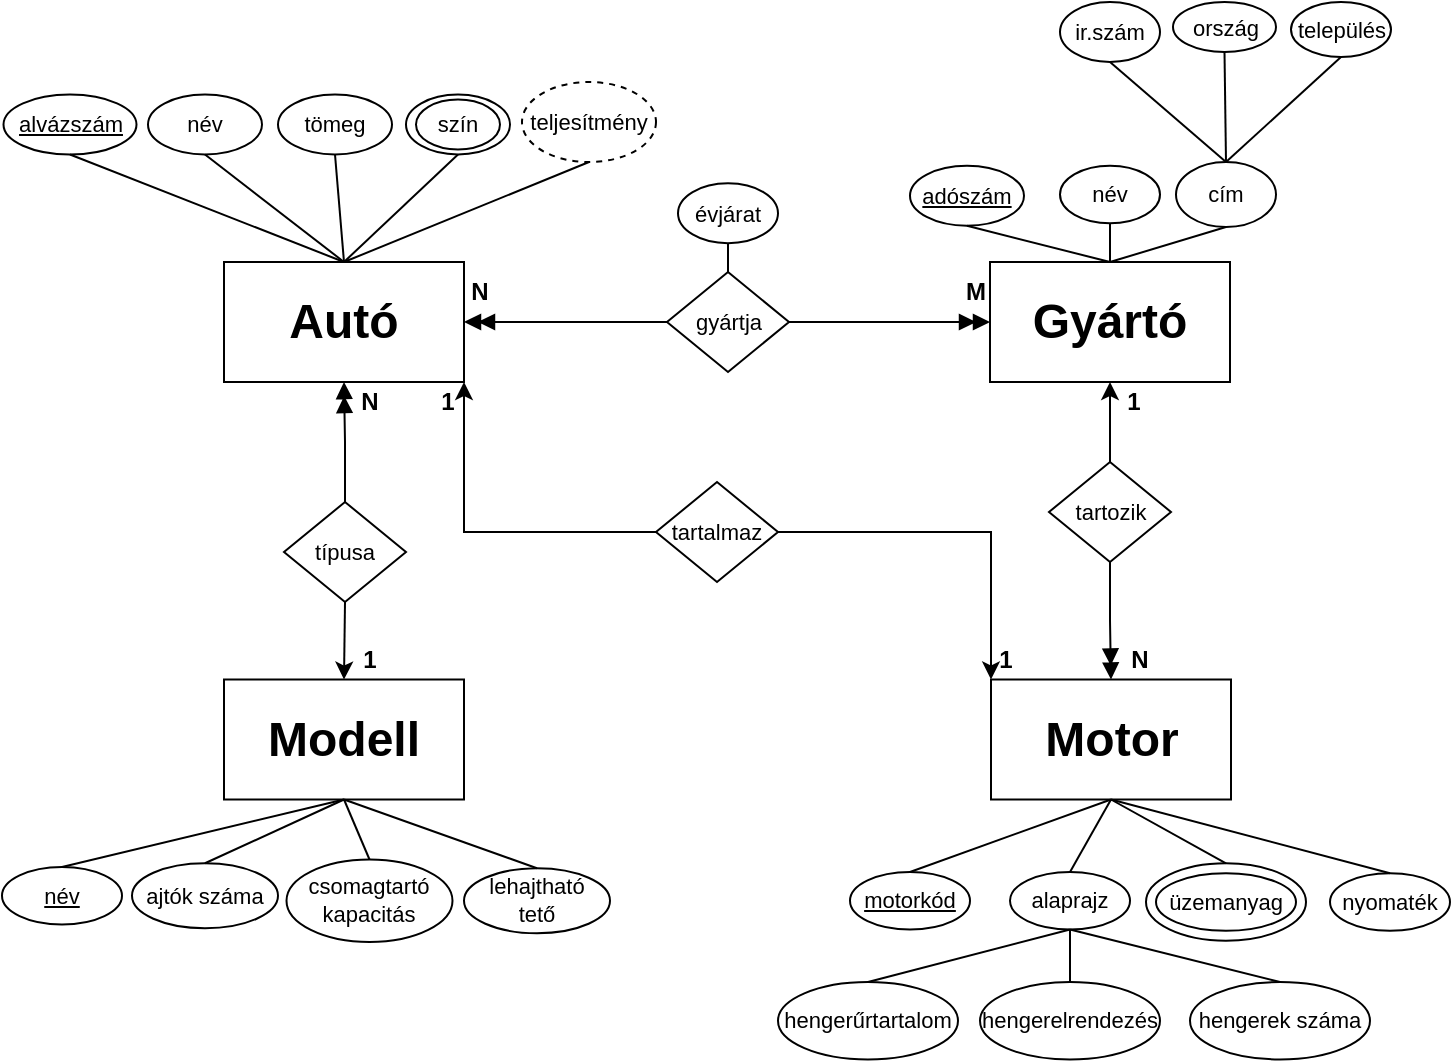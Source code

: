 <mxfile version="20.5.3" type="device"><diagram id="6uvxvnLpyfJakP0GRwm8" name="1 oldal"><mxGraphModel dx="813" dy="454" grid="1" gridSize="10" guides="1" tooltips="1" connect="1" arrows="1" fold="1" page="1" pageScale="1" pageWidth="3300" pageHeight="4681" math="0" shadow="0"><root><mxCell id="0"/><mxCell id="1" parent="0"/><mxCell id="7O3TtF4ovIjHalcOjlLO-1" value="&lt;b&gt;&lt;font style=&quot;font-size: 24px;&quot;&gt;Autó&lt;/font&gt;&lt;/b&gt;" style="rounded=0;whiteSpace=wrap;html=1;fillColor=none;" parent="1" vertex="1"><mxGeometry x="1307" y="890" width="120" height="60" as="geometry"/></mxCell><mxCell id="7O3TtF4ovIjHalcOjlLO-2" value="&lt;b&gt;&lt;font style=&quot;font-size: 24px;&quot;&gt;Gyártó&lt;/font&gt;&lt;/b&gt;" style="rounded=0;whiteSpace=wrap;html=1;fillColor=none;" parent="1" vertex="1"><mxGeometry x="1690" y="890" width="120" height="60" as="geometry"/></mxCell><mxCell id="7O3TtF4ovIjHalcOjlLO-3" value="&lt;b&gt;&lt;font style=&quot;font-size: 24px;&quot;&gt;Modell&lt;/font&gt;&lt;/b&gt;" style="rounded=0;whiteSpace=wrap;html=1;fillColor=none;" parent="1" vertex="1"><mxGeometry x="1307" y="1098.75" width="120" height="60" as="geometry"/></mxCell><mxCell id="7O3TtF4ovIjHalcOjlLO-4" value="&lt;b&gt;&lt;font style=&quot;font-size: 24px;&quot;&gt;Motor&lt;/font&gt;&lt;/b&gt;" style="rounded=0;whiteSpace=wrap;html=1;fillColor=none;" parent="1" vertex="1"><mxGeometry x="1690.5" y="1098.75" width="120" height="60" as="geometry"/></mxCell><mxCell id="7O3TtF4ovIjHalcOjlLO-7" style="edgeStyle=orthogonalEdgeStyle;rounded=0;orthogonalLoop=1;jettySize=auto;html=1;exitX=0.5;exitY=1;exitDx=0;exitDy=0;entryX=0.5;entryY=0;entryDx=0;entryDy=0;fontSize=11;" parent="1" source="7O3TtF4ovIjHalcOjlLO-12" target="7O3TtF4ovIjHalcOjlLO-3" edge="1"><mxGeometry relative="1" as="geometry"><mxPoint x="1533" y="1030" as="sourcePoint"/></mxGeometry></mxCell><mxCell id="7O3TtF4ovIjHalcOjlLO-8" style="edgeStyle=orthogonalEdgeStyle;rounded=0;orthogonalLoop=1;jettySize=auto;html=1;exitX=0.5;exitY=0;exitDx=0;exitDy=0;entryX=0.5;entryY=1;entryDx=0;entryDy=0;fontSize=11;endArrow=doubleBlock;endFill=1;" parent="1" source="7O3TtF4ovIjHalcOjlLO-12" target="7O3TtF4ovIjHalcOjlLO-1" edge="1"><mxGeometry relative="1" as="geometry"><mxPoint x="1533" y="980" as="sourcePoint"/></mxGeometry></mxCell><mxCell id="7O3TtF4ovIjHalcOjlLO-20" style="edgeStyle=orthogonalEdgeStyle;rounded=0;orthogonalLoop=1;jettySize=auto;html=1;exitX=1;exitY=0.5;exitDx=0;exitDy=0;entryX=0;entryY=0;entryDx=0;entryDy=0;fontSize=11;endArrow=classic;endFill=1;" parent="1" source="7O3TtF4ovIjHalcOjlLO-10" target="7O3TtF4ovIjHalcOjlLO-4" edge="1"><mxGeometry relative="1" as="geometry"/></mxCell><mxCell id="7O3TtF4ovIjHalcOjlLO-21" style="edgeStyle=orthogonalEdgeStyle;rounded=0;orthogonalLoop=1;jettySize=auto;html=1;exitX=0;exitY=0.5;exitDx=0;exitDy=0;entryX=1;entryY=1;entryDx=0;entryDy=0;fontSize=11;endArrow=classic;endFill=1;" parent="1" source="7O3TtF4ovIjHalcOjlLO-10" target="7O3TtF4ovIjHalcOjlLO-1" edge="1"><mxGeometry relative="1" as="geometry"/></mxCell><mxCell id="7O3TtF4ovIjHalcOjlLO-10" value="tartalmaz" style="rhombus;whiteSpace=wrap;html=1;fontSize=11;fillColor=none;" parent="1" vertex="1"><mxGeometry x="1523" y="1000" width="61" height="50" as="geometry"/></mxCell><mxCell id="7O3TtF4ovIjHalcOjlLO-12" value="típusa" style="rhombus;whiteSpace=wrap;html=1;fontSize=11;fillColor=none;" parent="1" vertex="1"><mxGeometry x="1337" y="1010" width="61" height="50" as="geometry"/></mxCell><mxCell id="7O3TtF4ovIjHalcOjlLO-15" style="edgeStyle=orthogonalEdgeStyle;rounded=0;orthogonalLoop=1;jettySize=auto;html=1;exitX=0.5;exitY=1;exitDx=0;exitDy=0;entryX=0.5;entryY=0;entryDx=0;entryDy=0;fontSize=11;endArrow=doubleBlock;endFill=1;" parent="1" source="7O3TtF4ovIjHalcOjlLO-13" target="7O3TtF4ovIjHalcOjlLO-4" edge="1"><mxGeometry relative="1" as="geometry"/></mxCell><mxCell id="7O3TtF4ovIjHalcOjlLO-16" style="edgeStyle=orthogonalEdgeStyle;rounded=0;orthogonalLoop=1;jettySize=auto;html=1;exitX=0.5;exitY=0;exitDx=0;exitDy=0;entryX=0.5;entryY=1;entryDx=0;entryDy=0;fontSize=11;endArrow=classic;endFill=1;" parent="1" source="7O3TtF4ovIjHalcOjlLO-13" target="7O3TtF4ovIjHalcOjlLO-2" edge="1"><mxGeometry relative="1" as="geometry"/></mxCell><mxCell id="7O3TtF4ovIjHalcOjlLO-13" value="tartozik" style="rhombus;whiteSpace=wrap;html=1;fontSize=11;fillColor=none;" parent="1" vertex="1"><mxGeometry x="1719.5" y="990" width="61" height="50" as="geometry"/></mxCell><mxCell id="7O3TtF4ovIjHalcOjlLO-17" style="rounded=0;orthogonalLoop=1;jettySize=auto;html=1;exitX=0;exitY=0.5;exitDx=0;exitDy=0;entryX=1;entryY=0.5;entryDx=0;entryDy=0;fontSize=11;endArrow=doubleBlock;endFill=1;" parent="1" source="7O3TtF4ovIjHalcOjlLO-14" target="7O3TtF4ovIjHalcOjlLO-1" edge="1"><mxGeometry relative="1" as="geometry"><mxPoint x="1546" y="906.88" as="sourcePoint"/></mxGeometry></mxCell><mxCell id="7O3TtF4ovIjHalcOjlLO-18" style="edgeStyle=orthogonalEdgeStyle;rounded=0;orthogonalLoop=1;jettySize=auto;html=1;exitX=1;exitY=0.5;exitDx=0;exitDy=0;entryX=0;entryY=0.5;entryDx=0;entryDy=0;fontSize=11;endArrow=doubleBlock;endFill=1;" parent="1" source="7O3TtF4ovIjHalcOjlLO-14" target="7O3TtF4ovIjHalcOjlLO-2" edge="1"><mxGeometry relative="1" as="geometry"/></mxCell><mxCell id="7O3TtF4ovIjHalcOjlLO-14" value="gyártja" style="rhombus;whiteSpace=wrap;html=1;fontSize=11;fillColor=none;" parent="1" vertex="1"><mxGeometry x="1528.5" y="895" width="61" height="50" as="geometry"/></mxCell><mxCell id="7O3TtF4ovIjHalcOjlLO-23" style="edgeStyle=none;rounded=0;orthogonalLoop=1;jettySize=auto;html=1;exitX=0.5;exitY=1;exitDx=0;exitDy=0;entryX=0.5;entryY=0;entryDx=0;entryDy=0;fontSize=11;endArrow=none;endFill=0;" parent="1" source="7O3TtF4ovIjHalcOjlLO-22" target="7O3TtF4ovIjHalcOjlLO-1" edge="1"><mxGeometry relative="1" as="geometry"/></mxCell><mxCell id="7O3TtF4ovIjHalcOjlLO-22" value="&lt;u&gt;alvázszám&lt;/u&gt;" style="ellipse;whiteSpace=wrap;html=1;fontSize=11;fillColor=none;" parent="1" vertex="1"><mxGeometry x="1196.75" y="806.26" width="66.5" height="30" as="geometry"/></mxCell><mxCell id="7O3TtF4ovIjHalcOjlLO-33" style="edgeStyle=none;rounded=0;orthogonalLoop=1;jettySize=auto;html=1;exitX=0.5;exitY=1;exitDx=0;exitDy=0;fontSize=11;endArrow=none;endFill=0;entryX=0.5;entryY=0;entryDx=0;entryDy=0;" parent="1" source="7O3TtF4ovIjHalcOjlLO-24" target="7O3TtF4ovIjHalcOjlLO-1" edge="1"><mxGeometry relative="1" as="geometry"><mxPoint x="1367" y="856.88" as="targetPoint"/></mxGeometry></mxCell><mxCell id="7O3TtF4ovIjHalcOjlLO-24" value="szín" style="ellipse;whiteSpace=wrap;html=1;fontSize=11;fillColor=none;" parent="1" vertex="1"><mxGeometry x="1398" y="806.26" width="52" height="30" as="geometry"/></mxCell><mxCell id="7O3TtF4ovIjHalcOjlLO-26" value="" style="ellipse;whiteSpace=wrap;html=1;fontSize=11;fillColor=none;" parent="1" vertex="1"><mxGeometry x="1403" y="808.76" width="42" height="25" as="geometry"/></mxCell><mxCell id="7O3TtF4ovIjHalcOjlLO-32" style="edgeStyle=none;rounded=0;orthogonalLoop=1;jettySize=auto;html=1;exitX=0.5;exitY=1;exitDx=0;exitDy=0;fontSize=11;endArrow=none;endFill=0;entryX=0.5;entryY=0;entryDx=0;entryDy=0;" parent="1" source="7O3TtF4ovIjHalcOjlLO-27" target="7O3TtF4ovIjHalcOjlLO-1" edge="1"><mxGeometry relative="1" as="geometry"><mxPoint x="1367" y="856.88" as="targetPoint"/></mxGeometry></mxCell><mxCell id="7O3TtF4ovIjHalcOjlLO-27" value="teljesítmény" style="ellipse;whiteSpace=wrap;html=1;fontSize=11;fillColor=none;dashed=1;" parent="1" vertex="1"><mxGeometry x="1456" y="800.01" width="67" height="40" as="geometry"/></mxCell><mxCell id="7O3TtF4ovIjHalcOjlLO-31" style="edgeStyle=none;rounded=0;orthogonalLoop=1;jettySize=auto;html=1;exitX=0.5;exitY=1;exitDx=0;exitDy=0;fontSize=11;endArrow=none;endFill=0;entryX=0.5;entryY=0;entryDx=0;entryDy=0;" parent="1" source="7O3TtF4ovIjHalcOjlLO-29" target="7O3TtF4ovIjHalcOjlLO-1" edge="1"><mxGeometry relative="1" as="geometry"><mxPoint x="1367" y="856.88" as="targetPoint"/><mxPoint x="1412.907" y="802.518" as="sourcePoint"/></mxGeometry></mxCell><mxCell id="7O3TtF4ovIjHalcOjlLO-29" value="tömeg" style="ellipse;whiteSpace=wrap;html=1;fontSize=11;fillColor=none;" parent="1" vertex="1"><mxGeometry x="1334" y="806.26" width="57" height="30" as="geometry"/></mxCell><mxCell id="7O3TtF4ovIjHalcOjlLO-35" style="edgeStyle=none;rounded=0;orthogonalLoop=1;jettySize=auto;html=1;exitX=0.5;exitY=1;exitDx=0;exitDy=0;entryX=0.5;entryY=0;entryDx=0;entryDy=0;fontSize=11;endArrow=none;endFill=0;" parent="1" source="7O3TtF4ovIjHalcOjlLO-34" target="7O3TtF4ovIjHalcOjlLO-14" edge="1"><mxGeometry relative="1" as="geometry"/></mxCell><mxCell id="7O3TtF4ovIjHalcOjlLO-34" value="évjárat" style="ellipse;whiteSpace=wrap;html=1;fontSize=11;fillColor=none;" parent="1" vertex="1"><mxGeometry x="1534" y="850.63" width="50" height="30" as="geometry"/></mxCell><mxCell id="7O3TtF4ovIjHalcOjlLO-37" style="edgeStyle=none;rounded=0;orthogonalLoop=1;jettySize=auto;html=1;exitX=0.5;exitY=1;exitDx=0;exitDy=0;entryX=0.5;entryY=0;entryDx=0;entryDy=0;fontSize=11;endArrow=none;endFill=0;" parent="1" source="7O3TtF4ovIjHalcOjlLO-36" target="7O3TtF4ovIjHalcOjlLO-2" edge="1"><mxGeometry relative="1" as="geometry"/></mxCell><mxCell id="7O3TtF4ovIjHalcOjlLO-36" value="&lt;u&gt;adószám&lt;/u&gt;" style="ellipse;whiteSpace=wrap;html=1;fontSize=11;fillColor=none;" parent="1" vertex="1"><mxGeometry x="1650" y="841.88" width="57" height="30" as="geometry"/></mxCell><mxCell id="7O3TtF4ovIjHalcOjlLO-40" style="edgeStyle=none;rounded=0;orthogonalLoop=1;jettySize=auto;html=1;exitX=0.5;exitY=1;exitDx=0;exitDy=0;entryX=0.5;entryY=0;entryDx=0;entryDy=0;fontSize=11;endArrow=none;endFill=0;" parent="1" source="7O3TtF4ovIjHalcOjlLO-38" target="7O3TtF4ovIjHalcOjlLO-2" edge="1"><mxGeometry relative="1" as="geometry"/></mxCell><mxCell id="7O3TtF4ovIjHalcOjlLO-38" value="név" style="ellipse;whiteSpace=wrap;html=1;fontSize=11;fillColor=none;" parent="1" vertex="1"><mxGeometry x="1725" y="841.88" width="50" height="28.75" as="geometry"/></mxCell><mxCell id="7O3TtF4ovIjHalcOjlLO-42" style="edgeStyle=none;rounded=0;orthogonalLoop=1;jettySize=auto;html=1;exitX=0.5;exitY=1;exitDx=0;exitDy=0;entryX=0.5;entryY=0;entryDx=0;entryDy=0;fontSize=11;endArrow=none;endFill=0;" parent="1" source="7O3TtF4ovIjHalcOjlLO-41" target="7O3TtF4ovIjHalcOjlLO-2" edge="1"><mxGeometry relative="1" as="geometry"/></mxCell><mxCell id="7O3TtF4ovIjHalcOjlLO-41" value="cím" style="ellipse;whiteSpace=wrap;html=1;fontSize=11;fillColor=none;" parent="1" vertex="1"><mxGeometry x="1783" y="840.01" width="50" height="32.5" as="geometry"/></mxCell><mxCell id="7O3TtF4ovIjHalcOjlLO-50" style="edgeStyle=none;rounded=0;orthogonalLoop=1;jettySize=auto;html=1;exitX=0.5;exitY=1;exitDx=0;exitDy=0;entryX=0.5;entryY=0;entryDx=0;entryDy=0;fontSize=11;endArrow=none;endFill=0;" parent="1" source="7O3TtF4ovIjHalcOjlLO-43" target="7O3TtF4ovIjHalcOjlLO-41" edge="1"><mxGeometry relative="1" as="geometry"/></mxCell><mxCell id="7O3TtF4ovIjHalcOjlLO-43" value="ir.szám" style="ellipse;whiteSpace=wrap;html=1;fontSize=11;fillColor=none;" parent="1" vertex="1"><mxGeometry x="1725" y="760" width="50" height="30" as="geometry"/></mxCell><mxCell id="7O3TtF4ovIjHalcOjlLO-51" style="edgeStyle=none;rounded=0;orthogonalLoop=1;jettySize=auto;html=1;exitX=0.5;exitY=1;exitDx=0;exitDy=0;entryX=0.5;entryY=0;entryDx=0;entryDy=0;fontSize=11;endArrow=none;endFill=0;" parent="1" source="7O3TtF4ovIjHalcOjlLO-44" target="7O3TtF4ovIjHalcOjlLO-41" edge="1"><mxGeometry relative="1" as="geometry"/></mxCell><mxCell id="7O3TtF4ovIjHalcOjlLO-44" value="ország" style="ellipse;whiteSpace=wrap;html=1;fontSize=11;fillColor=none;" parent="1" vertex="1"><mxGeometry x="1781.5" y="760" width="51.5" height="25" as="geometry"/></mxCell><mxCell id="7O3TtF4ovIjHalcOjlLO-52" style="edgeStyle=none;rounded=0;orthogonalLoop=1;jettySize=auto;html=1;exitX=0.5;exitY=1;exitDx=0;exitDy=0;entryX=0.5;entryY=0;entryDx=0;entryDy=0;fontSize=11;endArrow=none;endFill=0;" parent="1" source="7O3TtF4ovIjHalcOjlLO-45" target="7O3TtF4ovIjHalcOjlLO-41" edge="1"><mxGeometry relative="1" as="geometry"/></mxCell><mxCell id="7O3TtF4ovIjHalcOjlLO-45" value="település" style="ellipse;whiteSpace=wrap;html=1;fontSize=11;fillColor=none;" parent="1" vertex="1"><mxGeometry x="1840.5" y="760" width="50" height="27.5" as="geometry"/></mxCell><mxCell id="7O3TtF4ovIjHalcOjlLO-46" style="edgeStyle=none;rounded=0;orthogonalLoop=1;jettySize=auto;html=1;exitX=0;exitY=1;exitDx=0;exitDy=0;fontSize=11;endArrow=none;endFill=0;" parent="1" source="7O3TtF4ovIjHalcOjlLO-44" target="7O3TtF4ovIjHalcOjlLO-44" edge="1"><mxGeometry relative="1" as="geometry"/></mxCell><mxCell id="7O3TtF4ovIjHalcOjlLO-60" style="edgeStyle=none;rounded=0;orthogonalLoop=1;jettySize=auto;html=1;exitX=0.5;exitY=0;exitDx=0;exitDy=0;entryX=0.5;entryY=1;entryDx=0;entryDy=0;fontSize=11;endArrow=none;endFill=0;" parent="1" source="7O3TtF4ovIjHalcOjlLO-53" target="7O3TtF4ovIjHalcOjlLO-4" edge="1"><mxGeometry relative="1" as="geometry"><mxPoint x="1763" y="1260.0" as="targetPoint"/></mxGeometry></mxCell><mxCell id="7O3TtF4ovIjHalcOjlLO-53" value="nyomaték" style="ellipse;whiteSpace=wrap;html=1;fontSize=11;fillColor=none;" parent="1" vertex="1"><mxGeometry x="1860" y="1195.63" width="60" height="28.75" as="geometry"/></mxCell><mxCell id="7O3TtF4ovIjHalcOjlLO-58" style="edgeStyle=none;rounded=0;orthogonalLoop=1;jettySize=auto;html=1;exitX=0.5;exitY=0;exitDx=0;exitDy=0;entryX=0.5;entryY=1;entryDx=0;entryDy=0;fontSize=11;endArrow=none;endFill=0;" parent="1" source="7O3TtF4ovIjHalcOjlLO-54" target="7O3TtF4ovIjHalcOjlLO-4" edge="1"><mxGeometry relative="1" as="geometry"><mxPoint x="1763" y="1260.0" as="targetPoint"/></mxGeometry></mxCell><mxCell id="7O3TtF4ovIjHalcOjlLO-54" value="alaprajz" style="ellipse;whiteSpace=wrap;html=1;fontSize=11;fillColor=none;" parent="1" vertex="1"><mxGeometry x="1700" y="1195" width="60" height="28.75" as="geometry"/></mxCell><mxCell id="7O3TtF4ovIjHalcOjlLO-59" style="edgeStyle=none;rounded=0;orthogonalLoop=1;jettySize=auto;html=1;exitX=0.5;exitY=0;exitDx=0;exitDy=0;fontSize=11;endArrow=none;endFill=0;entryX=0.5;entryY=1;entryDx=0;entryDy=0;" parent="1" source="7O3TtF4ovIjHalcOjlLO-55" target="7O3TtF4ovIjHalcOjlLO-4" edge="1"><mxGeometry relative="1" as="geometry"><mxPoint x="1760" y="1260" as="targetPoint"/></mxGeometry></mxCell><mxCell id="7O3TtF4ovIjHalcOjlLO-55" value="&lt;u&gt;motorkód&lt;/u&gt;" style="ellipse;whiteSpace=wrap;html=1;fontSize=11;fillColor=none;" parent="1" vertex="1"><mxGeometry x="1620" y="1195" width="60" height="28.75" as="geometry"/></mxCell><mxCell id="7O3TtF4ovIjHalcOjlLO-61" style="edgeStyle=none;rounded=0;orthogonalLoop=1;jettySize=auto;html=1;exitX=0.5;exitY=0;exitDx=0;exitDy=0;entryX=0.5;entryY=1;entryDx=0;entryDy=0;fontSize=11;endArrow=none;endFill=0;" parent="1" source="7O3TtF4ovIjHalcOjlLO-56" target="7O3TtF4ovIjHalcOjlLO-4" edge="1"><mxGeometry relative="1" as="geometry"><mxPoint x="1763" y="1260.0" as="targetPoint"/></mxGeometry></mxCell><mxCell id="7O3TtF4ovIjHalcOjlLO-56" value="üzemanyag" style="ellipse;whiteSpace=wrap;html=1;fontSize=11;fillColor=none;" parent="1" vertex="1"><mxGeometry x="1768" y="1190.63" width="80" height="38.75" as="geometry"/></mxCell><mxCell id="7O3TtF4ovIjHalcOjlLO-57" value="" style="ellipse;whiteSpace=wrap;html=1;fontSize=11;fillColor=none;" parent="1" vertex="1"><mxGeometry x="1773" y="1195.63" width="70" height="28.75" as="geometry"/></mxCell><mxCell id="7O3TtF4ovIjHalcOjlLO-67" style="edgeStyle=none;rounded=0;orthogonalLoop=1;jettySize=auto;html=1;exitX=0.5;exitY=0;exitDx=0;exitDy=0;entryX=0.5;entryY=1;entryDx=0;entryDy=0;fontSize=11;endArrow=none;endFill=0;" parent="1" source="7O3TtF4ovIjHalcOjlLO-62" target="7O3TtF4ovIjHalcOjlLO-54" edge="1"><mxGeometry relative="1" as="geometry"/></mxCell><mxCell id="7O3TtF4ovIjHalcOjlLO-62" value="hengerűrtartalom" style="ellipse;whiteSpace=wrap;html=1;fontSize=11;fillColor=none;" parent="1" vertex="1"><mxGeometry x="1584" y="1250" width="90" height="38.75" as="geometry"/></mxCell><mxCell id="7O3TtF4ovIjHalcOjlLO-68" style="edgeStyle=none;rounded=0;orthogonalLoop=1;jettySize=auto;html=1;exitX=0.5;exitY=0;exitDx=0;exitDy=0;entryX=0.5;entryY=1;entryDx=0;entryDy=0;fontSize=11;endArrow=none;endFill=0;" parent="1" source="7O3TtF4ovIjHalcOjlLO-63" target="7O3TtF4ovIjHalcOjlLO-54" edge="1"><mxGeometry relative="1" as="geometry"/></mxCell><mxCell id="7O3TtF4ovIjHalcOjlLO-63" value="hengerek száma" style="ellipse;whiteSpace=wrap;html=1;fontSize=11;fillColor=none;" parent="1" vertex="1"><mxGeometry x="1790" y="1250" width="90" height="38.75" as="geometry"/></mxCell><mxCell id="7O3TtF4ovIjHalcOjlLO-65" style="edgeStyle=none;rounded=0;orthogonalLoop=1;jettySize=auto;html=1;exitX=0.5;exitY=0;exitDx=0;exitDy=0;entryX=0.5;entryY=1;entryDx=0;entryDy=0;fontSize=11;endArrow=none;endFill=0;" parent="1" source="7O3TtF4ovIjHalcOjlLO-64" target="7O3TtF4ovIjHalcOjlLO-54" edge="1"><mxGeometry relative="1" as="geometry"/></mxCell><mxCell id="7O3TtF4ovIjHalcOjlLO-64" value="hengerelrendezés" style="ellipse;whiteSpace=wrap;html=1;fontSize=11;fillColor=none;" parent="1" vertex="1"><mxGeometry x="1685" y="1250" width="90" height="38.75" as="geometry"/></mxCell><mxCell id="7O3TtF4ovIjHalcOjlLO-73" style="edgeStyle=none;rounded=0;orthogonalLoop=1;jettySize=auto;html=1;exitX=0.5;exitY=0;exitDx=0;exitDy=0;entryX=0.5;entryY=1;entryDx=0;entryDy=0;fontSize=11;endArrow=none;endFill=0;" parent="1" source="7O3TtF4ovIjHalcOjlLO-69" target="7O3TtF4ovIjHalcOjlLO-3" edge="1"><mxGeometry relative="1" as="geometry"/></mxCell><mxCell id="7O3TtF4ovIjHalcOjlLO-69" value="&lt;u&gt;név&lt;/u&gt;" style="ellipse;whiteSpace=wrap;html=1;fontSize=11;fillColor=none;" parent="1" vertex="1"><mxGeometry x="1196" y="1192.5" width="60" height="28.75" as="geometry"/></mxCell><mxCell id="7O3TtF4ovIjHalcOjlLO-74" style="edgeStyle=none;rounded=0;orthogonalLoop=1;jettySize=auto;html=1;exitX=0.5;exitY=0;exitDx=0;exitDy=0;entryX=0.5;entryY=1;entryDx=0;entryDy=0;fontSize=11;endArrow=none;endFill=0;" parent="1" source="7O3TtF4ovIjHalcOjlLO-70" target="7O3TtF4ovIjHalcOjlLO-3" edge="1"><mxGeometry relative="1" as="geometry"/></mxCell><mxCell id="7O3TtF4ovIjHalcOjlLO-70" value="ajtók száma" style="ellipse;whiteSpace=wrap;html=1;fontSize=11;fillColor=none;" parent="1" vertex="1"><mxGeometry x="1261" y="1190.63" width="73" height="32.5" as="geometry"/></mxCell><mxCell id="7O3TtF4ovIjHalcOjlLO-75" style="edgeStyle=none;rounded=0;orthogonalLoop=1;jettySize=auto;html=1;exitX=0.5;exitY=0;exitDx=0;exitDy=0;entryX=0.5;entryY=1;entryDx=0;entryDy=0;fontSize=11;endArrow=none;endFill=0;" parent="1" source="7O3TtF4ovIjHalcOjlLO-71" target="7O3TtF4ovIjHalcOjlLO-3" edge="1"><mxGeometry relative="1" as="geometry"/></mxCell><mxCell id="7O3TtF4ovIjHalcOjlLO-71" value="csomagtartó kapacitás" style="ellipse;whiteSpace=wrap;html=1;fontSize=11;fillColor=none;" parent="1" vertex="1"><mxGeometry x="1338.25" y="1188.75" width="83" height="41.25" as="geometry"/></mxCell><mxCell id="7O3TtF4ovIjHalcOjlLO-76" style="edgeStyle=none;rounded=0;orthogonalLoop=1;jettySize=auto;html=1;exitX=0.5;exitY=0;exitDx=0;exitDy=0;entryX=0.5;entryY=1;entryDx=0;entryDy=0;fontSize=11;endArrow=none;endFill=0;" parent="1" source="7O3TtF4ovIjHalcOjlLO-72" target="7O3TtF4ovIjHalcOjlLO-3" edge="1"><mxGeometry relative="1" as="geometry"/></mxCell><mxCell id="7O3TtF4ovIjHalcOjlLO-72" value="lehajtható&lt;br&gt;tető" style="ellipse;whiteSpace=wrap;html=1;fontSize=11;fillColor=none;" parent="1" vertex="1"><mxGeometry x="1427" y="1193.13" width="73" height="32.5" as="geometry"/></mxCell><mxCell id="pERNTi2Of8O12g_0GRCx-4" value="&lt;b&gt;1&lt;/b&gt;" style="rounded=0;whiteSpace=wrap;html=1;strokeColor=none;fillColor=none;" parent="1" vertex="1"><mxGeometry x="1371.75" y="1078.75" width="16" height="20" as="geometry"/></mxCell><mxCell id="pERNTi2Of8O12g_0GRCx-5" value="&lt;b&gt;1&lt;/b&gt;" style="rounded=0;whiteSpace=wrap;html=1;strokeColor=none;fillColor=none;" parent="1" vertex="1"><mxGeometry x="1411" y="950" width="16" height="20" as="geometry"/></mxCell><mxCell id="pERNTi2Of8O12g_0GRCx-6" value="&lt;b&gt;1&lt;/b&gt;" style="rounded=0;whiteSpace=wrap;html=1;strokeColor=none;fillColor=none;" parent="1" vertex="1"><mxGeometry x="1690" y="1078.75" width="16" height="20" as="geometry"/></mxCell><mxCell id="pERNTi2Of8O12g_0GRCx-7" value="&lt;b&gt;1&lt;/b&gt;" style="rounded=0;whiteSpace=wrap;html=1;strokeColor=none;fillColor=none;" parent="1" vertex="1"><mxGeometry x="1753.5" y="950" width="16" height="20" as="geometry"/></mxCell><mxCell id="pERNTi2Of8O12g_0GRCx-8" value="&lt;b&gt;N&lt;/b&gt;" style="rounded=0;whiteSpace=wrap;html=1;strokeColor=none;fillColor=none;" parent="1" vertex="1"><mxGeometry x="1371.75" y="950" width="16" height="20" as="geometry"/></mxCell><mxCell id="pERNTi2Of8O12g_0GRCx-9" value="&lt;b&gt;N&lt;/b&gt;" style="rounded=0;whiteSpace=wrap;html=1;strokeColor=none;fillColor=none;" parent="1" vertex="1"><mxGeometry x="1427" y="895" width="16" height="20" as="geometry"/></mxCell><mxCell id="pERNTi2Of8O12g_0GRCx-10" value="&lt;b&gt;N&lt;/b&gt;" style="rounded=0;whiteSpace=wrap;html=1;strokeColor=none;fillColor=none;" parent="1" vertex="1"><mxGeometry x="1757" y="1078.75" width="16" height="20" as="geometry"/></mxCell><mxCell id="pERNTi2Of8O12g_0GRCx-11" value="&lt;b&gt;M&lt;/b&gt;" style="rounded=0;whiteSpace=wrap;html=1;strokeColor=none;fillColor=none;" parent="1" vertex="1"><mxGeometry x="1674.5" y="895" width="16" height="20" as="geometry"/></mxCell><mxCell id="MJueEhGgFCo73dw69-dO-2" style="rounded=0;orthogonalLoop=1;jettySize=auto;html=1;exitX=0.5;exitY=1;exitDx=0;exitDy=0;entryX=0.5;entryY=0;entryDx=0;entryDy=0;endArrow=none;endFill=0;" parent="1" source="MJueEhGgFCo73dw69-dO-1" target="7O3TtF4ovIjHalcOjlLO-1" edge="1"><mxGeometry relative="1" as="geometry"/></mxCell><mxCell id="MJueEhGgFCo73dw69-dO-1" value="név" style="ellipse;whiteSpace=wrap;html=1;fontSize=11;fillColor=none;" parent="1" vertex="1"><mxGeometry x="1269" y="806.26" width="57" height="30" as="geometry"/></mxCell></root></mxGraphModel></diagram></mxfile>